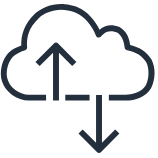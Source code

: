 <mxfile version="23.1.8" type="github">
  <diagram name="Page-1" id="KzXKilguacRmD0BU-H4C">
    <mxGraphModel dx="958" dy="617" grid="1" gridSize="10" guides="1" tooltips="1" connect="1" arrows="1" fold="1" page="1" pageScale="1" pageWidth="850" pageHeight="1100" math="0" shadow="0">
      <root>
        <mxCell id="0" />
        <mxCell id="1" parent="0" />
        <mxCell id="LchhOQlb9Tnxj5TwKCO5-1" value="" style="sketch=0;outlineConnect=0;fontColor=#232F3E;gradientColor=none;fillColor=#232F3D;strokeColor=none;dashed=0;verticalLabelPosition=bottom;verticalAlign=top;align=center;html=1;fontSize=12;fontStyle=0;aspect=fixed;pointerEvents=1;shape=mxgraph.aws4.internet_alt2;" vertex="1" parent="1">
          <mxGeometry x="370" y="50" width="78" height="78" as="geometry" />
        </mxCell>
      </root>
    </mxGraphModel>
  </diagram>
</mxfile>

